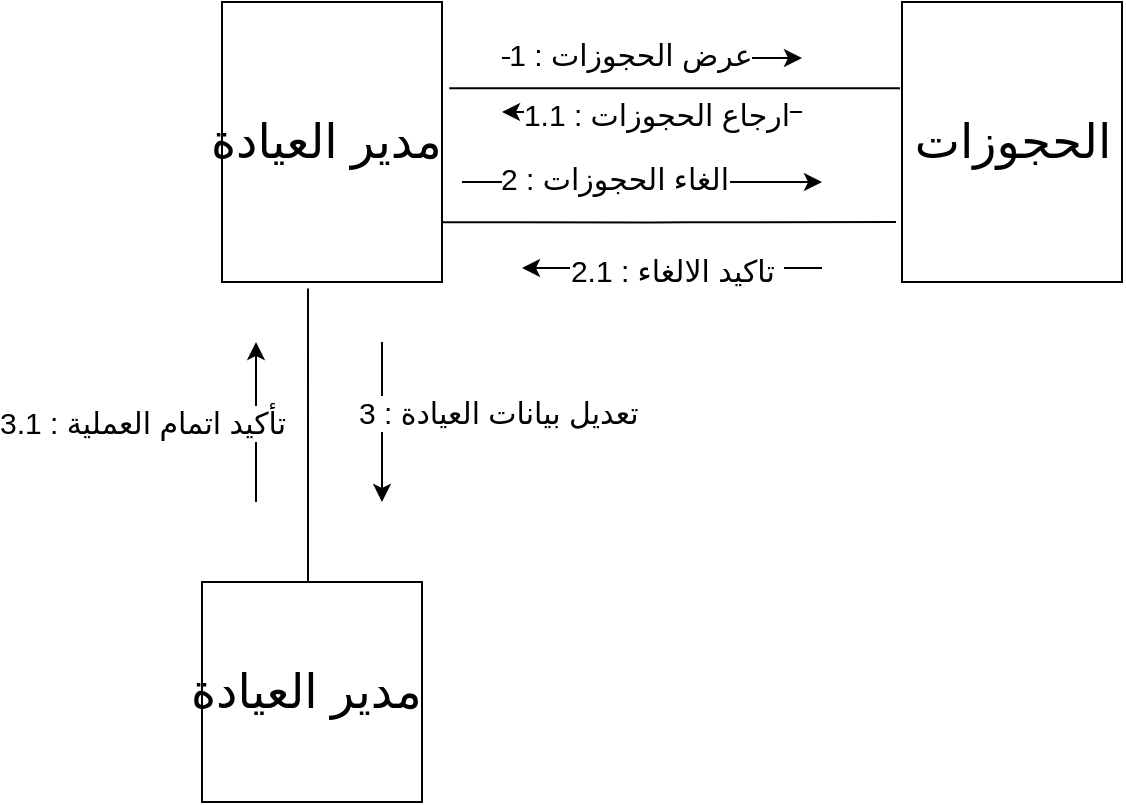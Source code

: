 <mxfile version="13.9.9" type="device"><diagram id="ffdolda6I7-4mQce-rB8" name="Page-1"><mxGraphModel dx="853" dy="499" grid="1" gridSize="10" guides="1" tooltips="1" connect="1" arrows="1" fold="1" page="1" pageScale="1" pageWidth="850" pageHeight="1100" math="0" shadow="0"><root><mxCell id="0"/><mxCell id="1" parent="0"/><mxCell id="m8rkQ8X8-fJyXIErLxNn-9" value="" style="endArrow=classic;html=1;" parent="1" edge="1"><mxGeometry relative="1" as="geometry"><mxPoint x="290" y="108" as="sourcePoint"/><mxPoint x="440" y="108" as="targetPoint"/></mxGeometry></mxCell><mxCell id="_H6Z-fbf6MKEl3g3LU6e-5" value="1 : عرض الحجوزات" style="edgeLabel;html=1;align=center;verticalAlign=middle;resizable=0;points=[];fontSize=15;" vertex="1" connectable="0" parent="m8rkQ8X8-fJyXIErLxNn-9"><mxGeometry x="-0.219" y="-4" relative="1" as="geometry"><mxPoint x="5.52" y="-6.5" as="offset"/></mxGeometry></mxCell><mxCell id="_H6Z-fbf6MKEl3g3LU6e-3" value="&lt;font style=&quot;font-size: 24px&quot;&gt;مدير العيادة&amp;nbsp;&lt;/font&gt;" style="html=1;" vertex="1" parent="1"><mxGeometry x="150" y="80" width="110" height="140" as="geometry"/></mxCell><mxCell id="_H6Z-fbf6MKEl3g3LU6e-4" value="&lt;font style=&quot;font-size: 24px&quot;&gt;الحجوزات&lt;/font&gt;" style="html=1;" vertex="1" parent="1"><mxGeometry x="490" y="80" width="110" height="140" as="geometry"/></mxCell><mxCell id="_H6Z-fbf6MKEl3g3LU6e-10" value="" style="endArrow=classic;html=1;" edge="1" parent="1"><mxGeometry relative="1" as="geometry"><mxPoint x="270" y="170" as="sourcePoint"/><mxPoint x="450" y="170" as="targetPoint"/></mxGeometry></mxCell><mxCell id="_H6Z-fbf6MKEl3g3LU6e-11" value="2 : الغاء الحجوزات" style="edgeLabel;html=1;align=center;verticalAlign=middle;resizable=0;points=[];fontSize=15;" vertex="1" connectable="0" parent="_H6Z-fbf6MKEl3g3LU6e-10"><mxGeometry x="-0.219" y="-4" relative="1" as="geometry"><mxPoint x="5.52" y="-6.5" as="offset"/></mxGeometry></mxCell><mxCell id="_H6Z-fbf6MKEl3g3LU6e-14" value="" style="endArrow=classic;html=1;" edge="1" parent="1"><mxGeometry relative="1" as="geometry"><mxPoint x="440" y="135" as="sourcePoint"/><mxPoint x="290" y="135" as="targetPoint"/><Array as="points"/></mxGeometry></mxCell><mxCell id="_H6Z-fbf6MKEl3g3LU6e-15" value="1.1 : ارجاع الحجوزات" style="edgeLabel;html=1;align=center;verticalAlign=middle;resizable=0;points=[];fontSize=15;" vertex="1" connectable="0" parent="_H6Z-fbf6MKEl3g3LU6e-14"><mxGeometry x="-0.474" y="1" relative="1" as="geometry"><mxPoint x="-33.44" as="offset"/></mxGeometry></mxCell><mxCell id="_H6Z-fbf6MKEl3g3LU6e-17" value="" style="endArrow=classic;html=1;" edge="1" parent="1"><mxGeometry relative="1" as="geometry"><mxPoint x="450" y="213" as="sourcePoint"/><mxPoint x="300" y="213" as="targetPoint"/><Array as="points"/></mxGeometry></mxCell><mxCell id="_H6Z-fbf6MKEl3g3LU6e-18" value="2.1 : تاكيد الالغاء&amp;nbsp;" style="edgeLabel;html=1;align=center;verticalAlign=middle;resizable=0;points=[];fontSize=15;" vertex="1" connectable="0" parent="_H6Z-fbf6MKEl3g3LU6e-17"><mxGeometry x="-0.474" y="1" relative="1" as="geometry"><mxPoint x="-33.44" as="offset"/></mxGeometry></mxCell><mxCell id="_H6Z-fbf6MKEl3g3LU6e-19" value="&lt;font style=&quot;font-size: 24px&quot;&gt;مدير العيادة&amp;nbsp;&lt;/font&gt;" style="html=1;" vertex="1" parent="1"><mxGeometry x="140" y="370" width="110" height="110" as="geometry"/></mxCell><mxCell id="_H6Z-fbf6MKEl3g3LU6e-20" value="" style="endArrow=classic;html=1;" edge="1" parent="1"><mxGeometry relative="1" as="geometry"><mxPoint x="230" y="250" as="sourcePoint"/><mxPoint x="230" y="330" as="targetPoint"/><Array as="points"/></mxGeometry></mxCell><mxCell id="_H6Z-fbf6MKEl3g3LU6e-21" value="3 : تعديل بيانات العيادة&amp;nbsp;" style="edgeLabel;html=1;align=center;verticalAlign=middle;resizable=0;points=[];fontSize=15;" vertex="1" connectable="0" parent="_H6Z-fbf6MKEl3g3LU6e-20"><mxGeometry x="-0.474" y="1" relative="1" as="geometry"><mxPoint x="59" y="13.64" as="offset"/></mxGeometry></mxCell><mxCell id="_H6Z-fbf6MKEl3g3LU6e-22" value="" style="endArrow=classic;html=1;" edge="1" parent="1"><mxGeometry relative="1" as="geometry"><mxPoint x="167" y="330" as="sourcePoint"/><mxPoint x="167" y="250" as="targetPoint"/><Array as="points"/></mxGeometry></mxCell><mxCell id="_H6Z-fbf6MKEl3g3LU6e-23" value="3.1 : تأكيد اتمام العملية" style="edgeLabel;html=1;align=center;verticalAlign=middle;resizable=0;points=[];fontSize=15;" vertex="1" connectable="0" parent="_H6Z-fbf6MKEl3g3LU6e-22"><mxGeometry x="-0.474" y="1" relative="1" as="geometry"><mxPoint x="-56" y="-19.17" as="offset"/></mxGeometry></mxCell><mxCell id="_H6Z-fbf6MKEl3g3LU6e-26" value="" style="endArrow=none;html=1;edgeStyle=orthogonalEdgeStyle;exitX=1.001;exitY=0.787;exitDx=0;exitDy=0;exitPerimeter=0;" edge="1" parent="1" source="_H6Z-fbf6MKEl3g3LU6e-3"><mxGeometry relative="1" as="geometry"><mxPoint x="270" y="200" as="sourcePoint"/><mxPoint x="487" y="190" as="targetPoint"/></mxGeometry></mxCell><mxCell id="_H6Z-fbf6MKEl3g3LU6e-28" value="" style="endArrow=none;html=1;edgeStyle=orthogonalEdgeStyle;exitX=0.391;exitY=1.023;exitDx=0;exitDy=0;exitPerimeter=0;" edge="1" parent="1" source="_H6Z-fbf6MKEl3g3LU6e-3"><mxGeometry relative="1" as="geometry"><mxPoint x="270.11" y="200.18" as="sourcePoint"/><mxPoint x="193" y="370" as="targetPoint"/></mxGeometry></mxCell><mxCell id="_H6Z-fbf6MKEl3g3LU6e-29" value="" style="endArrow=none;html=1;edgeStyle=orthogonalEdgeStyle;exitX=1.033;exitY=0.308;exitDx=0;exitDy=0;exitPerimeter=0;entryX=-0.009;entryY=0.308;entryDx=0;entryDy=0;entryPerimeter=0;" edge="1" parent="1" source="_H6Z-fbf6MKEl3g3LU6e-3" target="_H6Z-fbf6MKEl3g3LU6e-4"><mxGeometry relative="1" as="geometry"><mxPoint x="280.11" y="210.18" as="sourcePoint"/><mxPoint x="507" y="210" as="targetPoint"/></mxGeometry></mxCell></root></mxGraphModel></diagram></mxfile>
